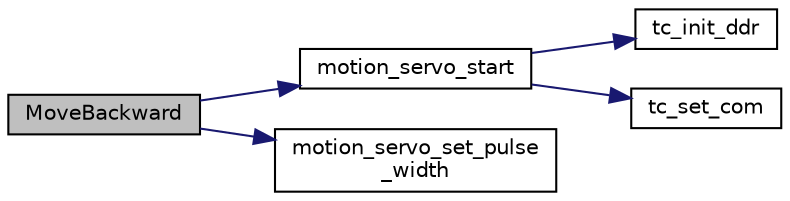 digraph "MoveBackward"
{
  edge [fontname="Helvetica",fontsize="10",labelfontname="Helvetica",labelfontsize="10"];
  node [fontname="Helvetica",fontsize="10",shape=record];
  rankdir="LR";
  Node1 [label="MoveBackward",height=0.2,width=0.4,color="black", fillcolor="grey75", style="filled", fontcolor="black"];
  Node1 -> Node2 [color="midnightblue",fontsize="10",style="solid",fontname="Helvetica"];
  Node2 [label="motion_servo_start",height=0.2,width=0.4,color="black", fillcolor="white", style="filled",URL="$motion_8c.html#aa2c96c678bd9bdcdc4b934cea7abfaa4"];
  Node2 -> Node3 [color="midnightblue",fontsize="10",style="solid",fontname="Helvetica"];
  Node3 [label="tc_init_ddr",height=0.2,width=0.4,color="black", fillcolor="white", style="filled",URL="$motion_8c.html#a7f15fab5cfcd9e36ebba263ec9ae367f"];
  Node2 -> Node4 [color="midnightblue",fontsize="10",style="solid",fontname="Helvetica"];
  Node4 [label="tc_set_com",height=0.2,width=0.4,color="black", fillcolor="white", style="filled",URL="$motion_8c.html#a9f32f315fc317b73745364bb8cb52eeb"];
  Node1 -> Node5 [color="midnightblue",fontsize="10",style="solid",fontname="Helvetica"];
  Node5 [label="motion_servo_set_pulse\l_width",height=0.2,width=0.4,color="black", fillcolor="white", style="filled",URL="$motion_8c.html#a5afda449073815c408f11d7ce3c5ecbc"];
}
